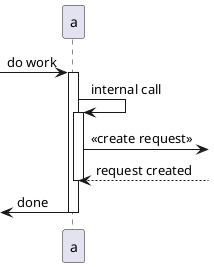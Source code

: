 @startuml
[-> a : do work
activate a

a -> a : internal call
activate a

a ->] : << create request >>

a <--] : request created
deactivate a
[<- a : done
deactivate a
@enduml
